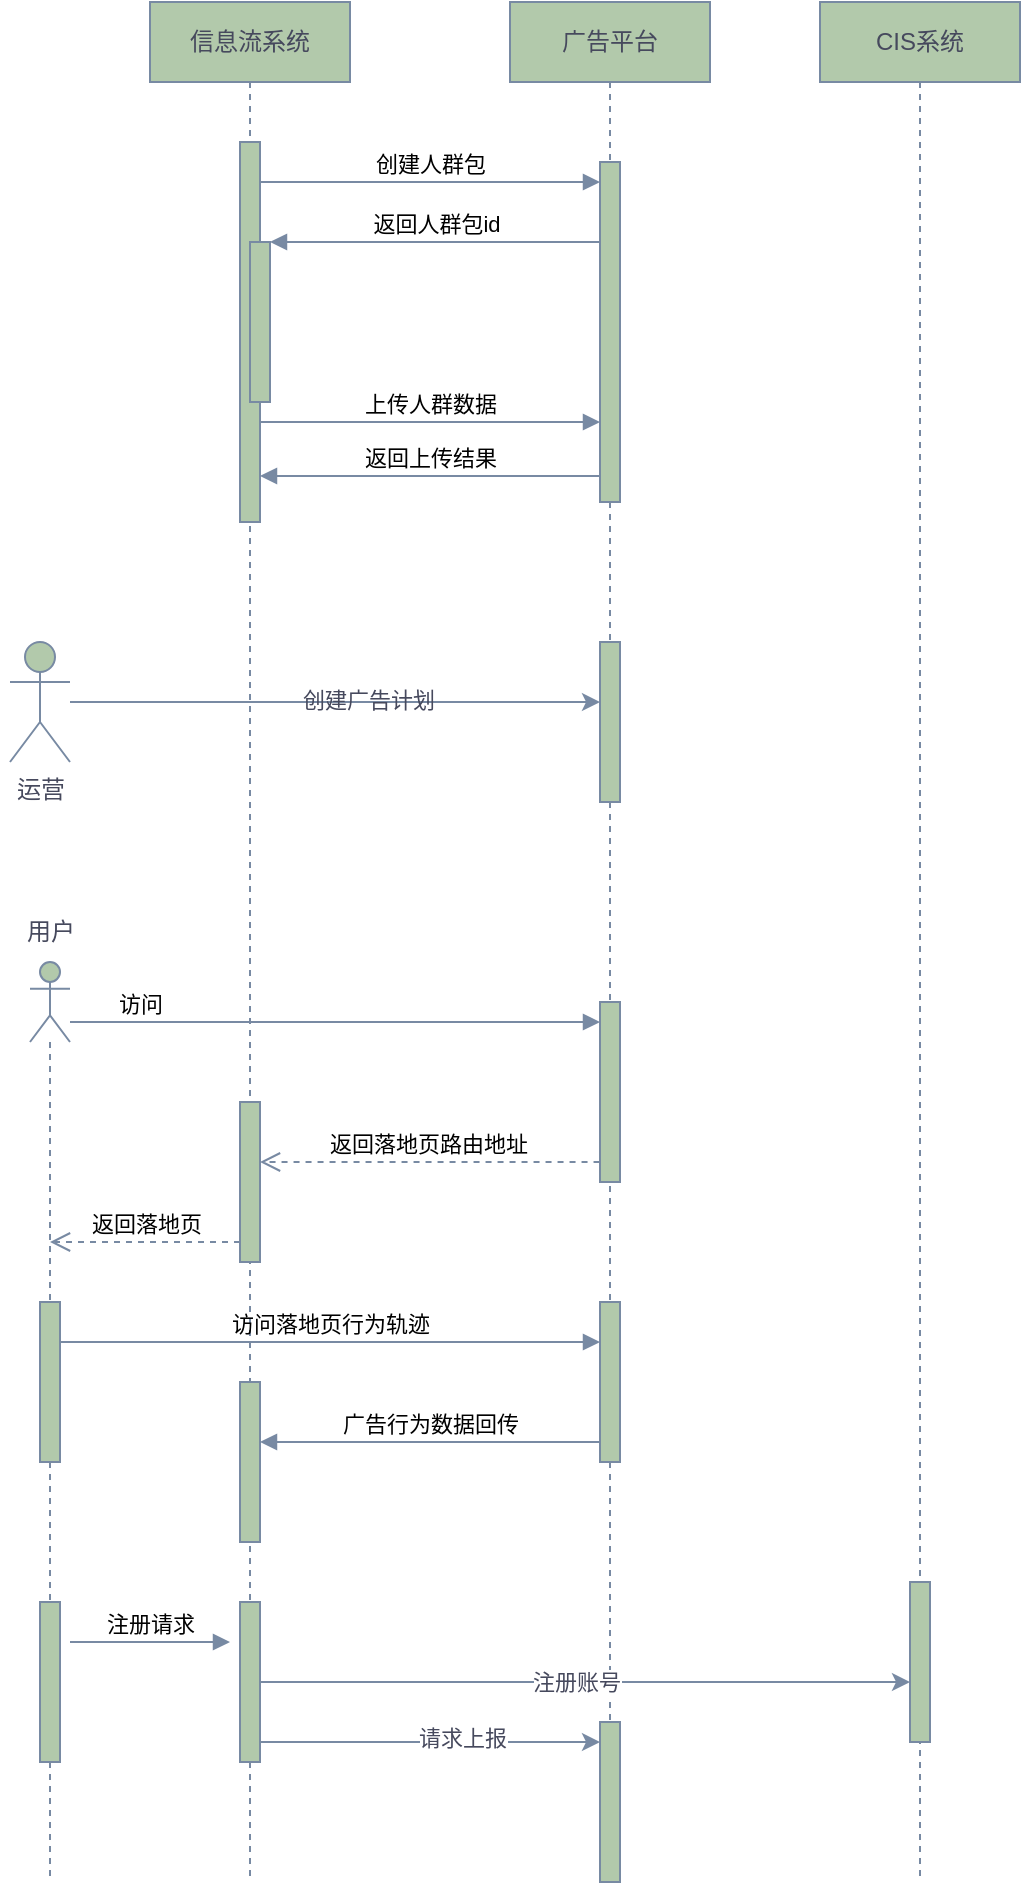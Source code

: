 <mxfile version="21.6.9" type="github">
  <diagram name="Page-1" id="2YBvvXClWsGukQMizWep">
    <mxGraphModel dx="2199" dy="818" grid="1" gridSize="10" guides="1" tooltips="1" connect="1" arrows="1" fold="1" page="1" pageScale="1" pageWidth="850" pageHeight="1100" math="0" shadow="0">
      <root>
        <mxCell id="0" />
        <mxCell id="1" parent="0" />
        <mxCell id="aM9ryv3xv72pqoxQDRHE-1" value="信息流系统" style="shape=umlLifeline;perimeter=lifelinePerimeter;whiteSpace=wrap;html=1;container=0;dropTarget=0;collapsible=0;recursiveResize=0;outlineConnect=0;portConstraint=eastwest;newEdgeStyle={&quot;edgeStyle&quot;:&quot;elbowEdgeStyle&quot;,&quot;elbow&quot;:&quot;vertical&quot;,&quot;curved&quot;:0,&quot;rounded&quot;:0};labelBackgroundColor=none;fillColor=#B2C9AB;strokeColor=#788AA3;fontColor=#46495D;" parent="1" vertex="1">
          <mxGeometry x="40" y="40" width="100" height="940" as="geometry" />
        </mxCell>
        <mxCell id="aM9ryv3xv72pqoxQDRHE-2" value="" style="html=1;points=[];perimeter=orthogonalPerimeter;outlineConnect=0;targetShapes=umlLifeline;portConstraint=eastwest;newEdgeStyle={&quot;edgeStyle&quot;:&quot;elbowEdgeStyle&quot;,&quot;elbow&quot;:&quot;vertical&quot;,&quot;curved&quot;:0,&quot;rounded&quot;:0};labelBackgroundColor=none;fillColor=#B2C9AB;strokeColor=#788AA3;fontColor=#46495D;" parent="aM9ryv3xv72pqoxQDRHE-1" vertex="1">
          <mxGeometry x="45" y="70" width="10" height="190" as="geometry" />
        </mxCell>
        <mxCell id="aM9ryv3xv72pqoxQDRHE-4" value="" style="html=1;points=[];perimeter=orthogonalPerimeter;outlineConnect=0;targetShapes=umlLifeline;portConstraint=eastwest;newEdgeStyle={&quot;edgeStyle&quot;:&quot;elbowEdgeStyle&quot;,&quot;elbow&quot;:&quot;vertical&quot;,&quot;curved&quot;:0,&quot;rounded&quot;:0};labelBackgroundColor=none;fillColor=#B2C9AB;strokeColor=#788AA3;fontColor=#46495D;" parent="aM9ryv3xv72pqoxQDRHE-1" vertex="1">
          <mxGeometry x="50" y="120" width="10" height="80" as="geometry" />
        </mxCell>
        <mxCell id="eXUnyx_dcuwRwdLYiepn-12" value="" style="html=1;points=[];perimeter=orthogonalPerimeter;outlineConnect=0;targetShapes=umlLifeline;portConstraint=eastwest;newEdgeStyle={&quot;edgeStyle&quot;:&quot;elbowEdgeStyle&quot;,&quot;elbow&quot;:&quot;vertical&quot;,&quot;curved&quot;:0,&quot;rounded&quot;:0};labelBackgroundColor=none;fillColor=#B2C9AB;strokeColor=#788AA3;fontColor=#46495D;" vertex="1" parent="aM9ryv3xv72pqoxQDRHE-1">
          <mxGeometry x="45" y="550" width="10" height="80" as="geometry" />
        </mxCell>
        <mxCell id="eXUnyx_dcuwRwdLYiepn-27" value="" style="html=1;points=[];perimeter=orthogonalPerimeter;outlineConnect=0;targetShapes=umlLifeline;portConstraint=eastwest;newEdgeStyle={&quot;edgeStyle&quot;:&quot;elbowEdgeStyle&quot;,&quot;elbow&quot;:&quot;vertical&quot;,&quot;curved&quot;:0,&quot;rounded&quot;:0};labelBackgroundColor=none;fillColor=#B2C9AB;strokeColor=#788AA3;fontColor=#46495D;" vertex="1" parent="aM9ryv3xv72pqoxQDRHE-1">
          <mxGeometry x="45" y="690" width="10" height="80" as="geometry" />
        </mxCell>
        <mxCell id="eXUnyx_dcuwRwdLYiepn-31" value="" style="html=1;points=[];perimeter=orthogonalPerimeter;outlineConnect=0;targetShapes=umlLifeline;portConstraint=eastwest;newEdgeStyle={&quot;edgeStyle&quot;:&quot;elbowEdgeStyle&quot;,&quot;elbow&quot;:&quot;vertical&quot;,&quot;curved&quot;:0,&quot;rounded&quot;:0};labelBackgroundColor=none;fillColor=#B2C9AB;strokeColor=#788AA3;fontColor=#46495D;" vertex="1" parent="aM9ryv3xv72pqoxQDRHE-1">
          <mxGeometry x="45" y="800" width="10" height="80" as="geometry" />
        </mxCell>
        <mxCell id="aM9ryv3xv72pqoxQDRHE-5" value="广告平台" style="shape=umlLifeline;perimeter=lifelinePerimeter;whiteSpace=wrap;html=1;container=0;dropTarget=0;collapsible=0;recursiveResize=0;outlineConnect=0;portConstraint=eastwest;newEdgeStyle={&quot;edgeStyle&quot;:&quot;elbowEdgeStyle&quot;,&quot;elbow&quot;:&quot;vertical&quot;,&quot;curved&quot;:0,&quot;rounded&quot;:0};labelBackgroundColor=none;fillColor=#B2C9AB;strokeColor=#788AA3;fontColor=#46495D;" parent="1" vertex="1">
          <mxGeometry x="220" y="40" width="100" height="940" as="geometry" />
        </mxCell>
        <mxCell id="aM9ryv3xv72pqoxQDRHE-6" value="" style="html=1;points=[];perimeter=orthogonalPerimeter;outlineConnect=0;targetShapes=umlLifeline;portConstraint=eastwest;newEdgeStyle={&quot;edgeStyle&quot;:&quot;elbowEdgeStyle&quot;,&quot;elbow&quot;:&quot;vertical&quot;,&quot;curved&quot;:0,&quot;rounded&quot;:0};labelBackgroundColor=none;fillColor=#B2C9AB;strokeColor=#788AA3;fontColor=#46495D;" parent="aM9ryv3xv72pqoxQDRHE-5" vertex="1">
          <mxGeometry x="45" y="80" width="10" height="170" as="geometry" />
        </mxCell>
        <mxCell id="eXUnyx_dcuwRwdLYiepn-4" value="" style="html=1;points=[];perimeter=orthogonalPerimeter;outlineConnect=0;targetShapes=umlLifeline;portConstraint=eastwest;newEdgeStyle={&quot;edgeStyle&quot;:&quot;elbowEdgeStyle&quot;,&quot;elbow&quot;:&quot;vertical&quot;,&quot;curved&quot;:0,&quot;rounded&quot;:0};labelBackgroundColor=none;fillColor=#B2C9AB;strokeColor=#788AA3;fontColor=#46495D;" vertex="1" parent="aM9ryv3xv72pqoxQDRHE-5">
          <mxGeometry x="45" y="320" width="10" height="80" as="geometry" />
        </mxCell>
        <mxCell id="eXUnyx_dcuwRwdLYiepn-9" value="" style="html=1;points=[];perimeter=orthogonalPerimeter;outlineConnect=0;targetShapes=umlLifeline;portConstraint=eastwest;newEdgeStyle={&quot;edgeStyle&quot;:&quot;elbowEdgeStyle&quot;,&quot;elbow&quot;:&quot;vertical&quot;,&quot;curved&quot;:0,&quot;rounded&quot;:0};labelBackgroundColor=none;fillColor=#B2C9AB;strokeColor=#788AA3;fontColor=#46495D;" vertex="1" parent="aM9ryv3xv72pqoxQDRHE-5">
          <mxGeometry x="45" y="500" width="10" height="90" as="geometry" />
        </mxCell>
        <mxCell id="eXUnyx_dcuwRwdLYiepn-10" value="访问" style="html=1;verticalAlign=bottom;endArrow=block;edgeStyle=elbowEdgeStyle;elbow=vertical;curved=0;rounded=0;labelBackgroundColor=none;strokeColor=#788AA3;fontColor=default;" edge="1" target="eXUnyx_dcuwRwdLYiepn-9" parent="aM9ryv3xv72pqoxQDRHE-5">
          <mxGeometry relative="1" as="geometry">
            <mxPoint x="-25" y="510" as="sourcePoint" />
            <Array as="points">
              <mxPoint x="-220" y="510" />
            </Array>
          </mxGeometry>
        </mxCell>
        <mxCell id="eXUnyx_dcuwRwdLYiepn-24" value="" style="html=1;points=[];perimeter=orthogonalPerimeter;outlineConnect=0;targetShapes=umlLifeline;portConstraint=eastwest;newEdgeStyle={&quot;edgeStyle&quot;:&quot;elbowEdgeStyle&quot;,&quot;elbow&quot;:&quot;vertical&quot;,&quot;curved&quot;:0,&quot;rounded&quot;:0};labelBackgroundColor=none;fillColor=#B2C9AB;strokeColor=#788AA3;fontColor=#46495D;" vertex="1" parent="aM9ryv3xv72pqoxQDRHE-5">
          <mxGeometry x="45" y="650" width="10" height="80" as="geometry" />
        </mxCell>
        <mxCell id="eXUnyx_dcuwRwdLYiepn-32" value="" style="html=1;points=[];perimeter=orthogonalPerimeter;outlineConnect=0;targetShapes=umlLifeline;portConstraint=eastwest;newEdgeStyle={&quot;edgeStyle&quot;:&quot;elbowEdgeStyle&quot;,&quot;elbow&quot;:&quot;vertical&quot;,&quot;curved&quot;:0,&quot;rounded&quot;:0};labelBackgroundColor=none;fillColor=#B2C9AB;strokeColor=#788AA3;fontColor=#46495D;" vertex="1" parent="aM9ryv3xv72pqoxQDRHE-5">
          <mxGeometry x="45" y="860" width="10" height="80" as="geometry" />
        </mxCell>
        <mxCell id="aM9ryv3xv72pqoxQDRHE-7" value="创建人群包" style="html=1;verticalAlign=bottom;endArrow=block;edgeStyle=elbowEdgeStyle;elbow=vertical;curved=0;rounded=0;labelBackgroundColor=none;strokeColor=#788AA3;fontColor=default;" parent="1" edge="1">
          <mxGeometry relative="1" as="geometry">
            <mxPoint x="95" y="130" as="sourcePoint" />
            <Array as="points">
              <mxPoint x="180" y="130" />
            </Array>
            <mxPoint x="265" y="130" as="targetPoint" />
          </mxGeometry>
        </mxCell>
        <mxCell id="aM9ryv3xv72pqoxQDRHE-9" value="返回人群包id" style="html=1;verticalAlign=bottom;endArrow=block;edgeStyle=elbowEdgeStyle;elbow=vertical;curved=0;rounded=0;labelBackgroundColor=none;strokeColor=#788AA3;fontColor=default;" parent="1" source="aM9ryv3xv72pqoxQDRHE-6" target="aM9ryv3xv72pqoxQDRHE-4" edge="1">
          <mxGeometry relative="1" as="geometry">
            <mxPoint x="175" y="160" as="sourcePoint" />
            <Array as="points">
              <mxPoint x="190" y="160" />
            </Array>
          </mxGeometry>
        </mxCell>
        <mxCell id="eXUnyx_dcuwRwdLYiepn-1" value="上传人群数据" style="html=1;verticalAlign=bottom;endArrow=block;edgeStyle=elbowEdgeStyle;elbow=vertical;curved=0;rounded=0;labelBackgroundColor=none;strokeColor=#788AA3;fontColor=default;" edge="1" parent="1" source="aM9ryv3xv72pqoxQDRHE-2" target="aM9ryv3xv72pqoxQDRHE-6">
          <mxGeometry relative="1" as="geometry">
            <mxPoint x="100" y="250" as="sourcePoint" />
            <Array as="points">
              <mxPoint x="185" y="250" />
            </Array>
            <mxPoint x="260" y="250" as="targetPoint" />
          </mxGeometry>
        </mxCell>
        <mxCell id="eXUnyx_dcuwRwdLYiepn-2" value="返回上传结果" style="html=1;verticalAlign=bottom;endArrow=block;edgeStyle=elbowEdgeStyle;elbow=vertical;curved=0;rounded=0;labelBackgroundColor=none;strokeColor=#788AA3;fontColor=default;" edge="1" parent="1" source="aM9ryv3xv72pqoxQDRHE-6">
          <mxGeometry relative="1" as="geometry">
            <mxPoint x="269.5" y="277" as="sourcePoint" />
            <Array as="points">
              <mxPoint x="180" y="277" />
            </Array>
            <mxPoint x="95" y="277" as="targetPoint" />
          </mxGeometry>
        </mxCell>
        <mxCell id="eXUnyx_dcuwRwdLYiepn-6" style="edgeStyle=orthogonalEdgeStyle;rounded=0;orthogonalLoop=1;jettySize=auto;html=1;labelBackgroundColor=none;strokeColor=#788AA3;fontColor=default;" edge="1" parent="1" source="eXUnyx_dcuwRwdLYiepn-3" target="eXUnyx_dcuwRwdLYiepn-4">
          <mxGeometry relative="1" as="geometry">
            <Array as="points">
              <mxPoint x="200" y="390" />
              <mxPoint x="200" y="390" />
            </Array>
          </mxGeometry>
        </mxCell>
        <mxCell id="eXUnyx_dcuwRwdLYiepn-7" value="创建广告计划" style="edgeLabel;html=1;align=center;verticalAlign=middle;resizable=0;points=[];labelBackgroundColor=none;fontColor=#46495D;" vertex="1" connectable="0" parent="eXUnyx_dcuwRwdLYiepn-6">
          <mxGeometry x="0.121" y="1" relative="1" as="geometry">
            <mxPoint as="offset" />
          </mxGeometry>
        </mxCell>
        <mxCell id="eXUnyx_dcuwRwdLYiepn-3" value="运营" style="shape=umlActor;verticalLabelPosition=bottom;verticalAlign=top;html=1;labelBackgroundColor=none;fillColor=#B2C9AB;strokeColor=#788AA3;fontColor=#46495D;" vertex="1" parent="1">
          <mxGeometry x="-30" y="360" width="30" height="60" as="geometry" />
        </mxCell>
        <mxCell id="eXUnyx_dcuwRwdLYiepn-11" value="返回落地页路由地址" style="html=1;verticalAlign=bottom;endArrow=open;dashed=1;endSize=8;edgeStyle=elbowEdgeStyle;elbow=vertical;curved=0;rounded=0;labelBackgroundColor=none;strokeColor=#788AA3;fontColor=default;" edge="1" parent="1" target="eXUnyx_dcuwRwdLYiepn-12">
          <mxGeometry x="0.005" relative="1" as="geometry">
            <mxPoint x="100" y="620" as="targetPoint" />
            <mxPoint x="264.77" y="619.997" as="sourcePoint" />
            <mxPoint as="offset" />
          </mxGeometry>
        </mxCell>
        <object label="" id="eXUnyx_dcuwRwdLYiepn-19">
          <mxCell style="shape=umlLifeline;perimeter=lifelinePerimeter;whiteSpace=wrap;html=1;container=1;dropTarget=0;collapsible=0;recursiveResize=0;outlineConnect=0;portConstraint=eastwest;newEdgeStyle={&quot;edgeStyle&quot;:&quot;elbowEdgeStyle&quot;,&quot;elbow&quot;:&quot;vertical&quot;,&quot;curved&quot;:0,&quot;rounded&quot;:0};participant=umlActor;labelBackgroundColor=none;fillColor=#B2C9AB;strokeColor=#788AA3;fontColor=#46495D;" vertex="1" parent="1">
            <mxGeometry x="-20" y="520" width="20" height="460" as="geometry" />
          </mxCell>
        </object>
        <mxCell id="eXUnyx_dcuwRwdLYiepn-25" value="" style="html=1;points=[];perimeter=orthogonalPerimeter;outlineConnect=0;targetShapes=umlLifeline;portConstraint=eastwest;newEdgeStyle={&quot;edgeStyle&quot;:&quot;elbowEdgeStyle&quot;,&quot;elbow&quot;:&quot;vertical&quot;,&quot;curved&quot;:0,&quot;rounded&quot;:0};labelBackgroundColor=none;fillColor=#B2C9AB;strokeColor=#788AA3;fontColor=#46495D;" vertex="1" parent="eXUnyx_dcuwRwdLYiepn-19">
          <mxGeometry x="5" y="170" width="10" height="80" as="geometry" />
        </mxCell>
        <mxCell id="eXUnyx_dcuwRwdLYiepn-30" value="" style="html=1;points=[];perimeter=orthogonalPerimeter;outlineConnect=0;targetShapes=umlLifeline;portConstraint=eastwest;newEdgeStyle={&quot;edgeStyle&quot;:&quot;elbowEdgeStyle&quot;,&quot;elbow&quot;:&quot;vertical&quot;,&quot;curved&quot;:0,&quot;rounded&quot;:0};labelBackgroundColor=none;fillColor=#B2C9AB;strokeColor=#788AA3;fontColor=#46495D;" vertex="1" parent="eXUnyx_dcuwRwdLYiepn-19">
          <mxGeometry x="5" y="320" width="10" height="80" as="geometry" />
        </mxCell>
        <mxCell id="eXUnyx_dcuwRwdLYiepn-20" value="用户" style="text;html=1;align=center;verticalAlign=middle;resizable=0;points=[];autosize=1;strokeColor=none;fillColor=none;labelBackgroundColor=none;fontColor=#46495D;" vertex="1" parent="1">
          <mxGeometry x="-35" y="490" width="50" height="30" as="geometry" />
        </mxCell>
        <mxCell id="eXUnyx_dcuwRwdLYiepn-21" value="返回落地页" style="html=1;verticalAlign=bottom;endArrow=open;dashed=1;endSize=8;edgeStyle=elbowEdgeStyle;elbow=vertical;curved=0;rounded=0;labelBackgroundColor=none;strokeColor=#788AA3;fontColor=default;" edge="1" parent="1" source="eXUnyx_dcuwRwdLYiepn-12" target="eXUnyx_dcuwRwdLYiepn-19">
          <mxGeometry x="-0.001" relative="1" as="geometry">
            <mxPoint x="80" y="650.0" as="sourcePoint" />
            <mxPoint y="650.0" as="targetPoint" />
            <Array as="points">
              <mxPoint x="40" y="660" />
            </Array>
            <mxPoint as="offset" />
          </mxGeometry>
        </mxCell>
        <mxCell id="eXUnyx_dcuwRwdLYiepn-23" value="CIS系统" style="shape=umlLifeline;perimeter=lifelinePerimeter;whiteSpace=wrap;html=1;container=1;dropTarget=0;collapsible=0;recursiveResize=0;outlineConnect=0;portConstraint=eastwest;newEdgeStyle={&quot;edgeStyle&quot;:&quot;elbowEdgeStyle&quot;,&quot;elbow&quot;:&quot;vertical&quot;,&quot;curved&quot;:0,&quot;rounded&quot;:0};labelBackgroundColor=none;fillColor=#B2C9AB;strokeColor=#788AA3;fontColor=#46495D;" vertex="1" parent="1">
          <mxGeometry x="375" y="40" width="100" height="940" as="geometry" />
        </mxCell>
        <mxCell id="eXUnyx_dcuwRwdLYiepn-33" value="" style="html=1;points=[];perimeter=orthogonalPerimeter;outlineConnect=0;targetShapes=umlLifeline;portConstraint=eastwest;newEdgeStyle={&quot;edgeStyle&quot;:&quot;elbowEdgeStyle&quot;,&quot;elbow&quot;:&quot;vertical&quot;,&quot;curved&quot;:0,&quot;rounded&quot;:0};labelBackgroundColor=none;fillColor=#B2C9AB;strokeColor=#788AA3;fontColor=#46495D;" vertex="1" parent="eXUnyx_dcuwRwdLYiepn-23">
          <mxGeometry x="45" y="790" width="10" height="80" as="geometry" />
        </mxCell>
        <mxCell id="eXUnyx_dcuwRwdLYiepn-26" value="访问落地页行为轨迹" style="html=1;verticalAlign=bottom;endArrow=block;edgeStyle=elbowEdgeStyle;elbow=vertical;curved=0;rounded=0;labelBackgroundColor=none;strokeColor=#788AA3;fontColor=default;" edge="1" parent="1" source="eXUnyx_dcuwRwdLYiepn-25" target="eXUnyx_dcuwRwdLYiepn-24">
          <mxGeometry width="80" relative="1" as="geometry">
            <mxPoint y="710" as="sourcePoint" />
            <mxPoint x="80" y="710" as="targetPoint" />
            <Array as="points">
              <mxPoint x="130" y="710" />
            </Array>
          </mxGeometry>
        </mxCell>
        <mxCell id="eXUnyx_dcuwRwdLYiepn-29" value="广告行为数据回传" style="html=1;verticalAlign=bottom;endArrow=block;edgeStyle=elbowEdgeStyle;elbow=vertical;curved=0;rounded=0;labelBackgroundColor=none;strokeColor=#788AA3;fontColor=default;" edge="1" parent="1" source="eXUnyx_dcuwRwdLYiepn-24" target="eXUnyx_dcuwRwdLYiepn-27">
          <mxGeometry x="0.001" relative="1" as="geometry">
            <mxPoint x="260" y="760" as="sourcePoint" />
            <Array as="points">
              <mxPoint x="175" y="760" />
            </Array>
            <mxPoint x="100" y="760" as="targetPoint" />
            <mxPoint as="offset" />
          </mxGeometry>
        </mxCell>
        <mxCell id="eXUnyx_dcuwRwdLYiepn-34" value="注册请求" style="html=1;verticalAlign=bottom;endArrow=block;edgeStyle=elbowEdgeStyle;elbow=vertical;curved=0;rounded=0;labelBackgroundColor=none;strokeColor=#788AA3;fontColor=default;" edge="1" parent="1">
          <mxGeometry width="80" relative="1" as="geometry">
            <mxPoint y="860" as="sourcePoint" />
            <mxPoint x="80" y="860" as="targetPoint" />
          </mxGeometry>
        </mxCell>
        <mxCell id="eXUnyx_dcuwRwdLYiepn-35" style="edgeStyle=elbowEdgeStyle;rounded=0;orthogonalLoop=1;jettySize=auto;html=1;elbow=vertical;curved=0;strokeColor=#788AA3;fontColor=#46495D;fillColor=#B2C9AB;" edge="1" parent="1" source="eXUnyx_dcuwRwdLYiepn-31">
          <mxGeometry relative="1" as="geometry">
            <mxPoint x="420" y="880" as="targetPoint" />
          </mxGeometry>
        </mxCell>
        <mxCell id="eXUnyx_dcuwRwdLYiepn-36" value="注册账号" style="edgeLabel;html=1;align=center;verticalAlign=middle;resizable=0;points=[];fontColor=#46495D;" vertex="1" connectable="0" parent="eXUnyx_dcuwRwdLYiepn-35">
          <mxGeometry x="-0.029" relative="1" as="geometry">
            <mxPoint as="offset" />
          </mxGeometry>
        </mxCell>
        <mxCell id="eXUnyx_dcuwRwdLYiepn-37" style="edgeStyle=elbowEdgeStyle;rounded=0;orthogonalLoop=1;jettySize=auto;html=1;elbow=vertical;curved=0;strokeColor=#788AA3;fontColor=#46495D;fillColor=#B2C9AB;" edge="1" parent="1" source="eXUnyx_dcuwRwdLYiepn-31" target="eXUnyx_dcuwRwdLYiepn-32">
          <mxGeometry relative="1" as="geometry" />
        </mxCell>
        <mxCell id="eXUnyx_dcuwRwdLYiepn-38" value="请求上报" style="edgeLabel;html=1;align=center;verticalAlign=middle;resizable=0;points=[];fontColor=#46495D;" vertex="1" connectable="0" parent="eXUnyx_dcuwRwdLYiepn-37">
          <mxGeometry x="0.189" y="2" relative="1" as="geometry">
            <mxPoint as="offset" />
          </mxGeometry>
        </mxCell>
      </root>
    </mxGraphModel>
  </diagram>
</mxfile>
